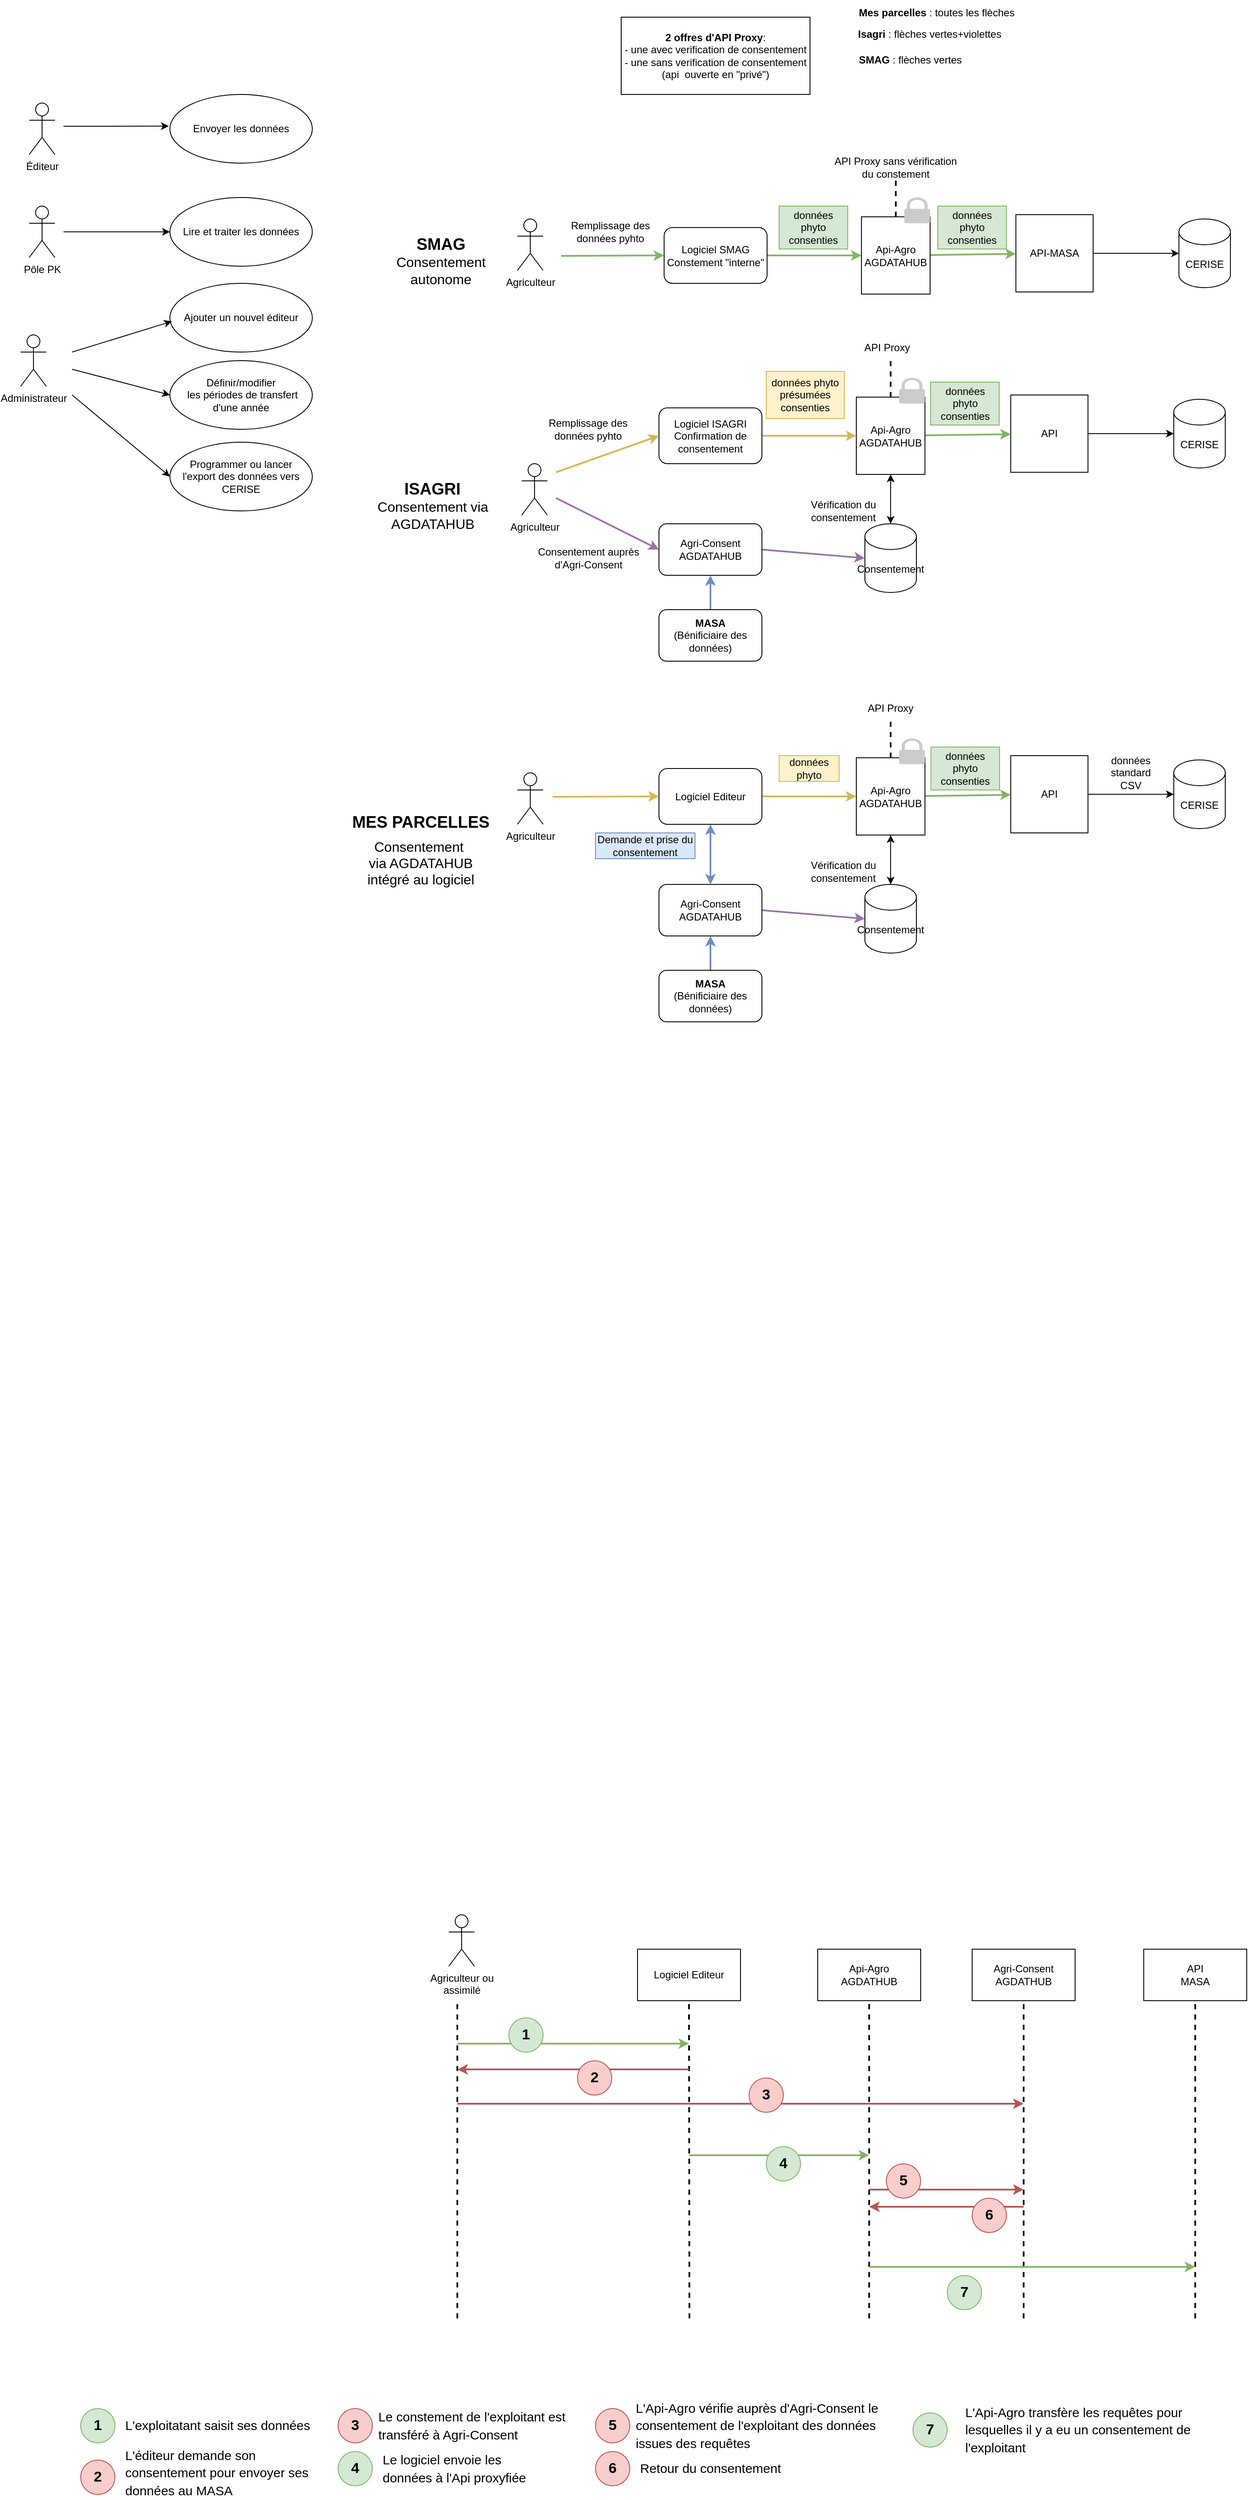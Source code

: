 <mxfile version="20.8.1" type="github">
  <diagram id="8AWTnWIUCFOzMyRznTNa" name="Page-1">
    <mxGraphModel dx="1434" dy="1965" grid="1" gridSize="10" guides="1" tooltips="1" connect="1" arrows="1" fold="1" page="1" pageScale="1" pageWidth="827" pageHeight="1169" math="0" shadow="0">
      <root>
        <mxCell id="0" />
        <mxCell id="1" parent="0" />
        <mxCell id="UT3ZYnlgsG7LeVWoG45i-1" value="Éditeur" style="shape=umlActor;verticalLabelPosition=bottom;verticalAlign=top;html=1;outlineConnect=0;" parent="1" vertex="1">
          <mxGeometry x="130" y="110" width="30" height="60" as="geometry" />
        </mxCell>
        <mxCell id="UT3ZYnlgsG7LeVWoG45i-6" value="Pôle PK" style="shape=umlActor;verticalLabelPosition=bottom;verticalAlign=top;html=1;outlineConnect=0;" parent="1" vertex="1">
          <mxGeometry x="130" y="230" width="30" height="60" as="geometry" />
        </mxCell>
        <mxCell id="UT3ZYnlgsG7LeVWoG45i-7" value="Administrateur" style="shape=umlActor;verticalLabelPosition=bottom;verticalAlign=top;html=1;outlineConnect=0;" parent="1" vertex="1">
          <mxGeometry x="120" y="380" width="30" height="60" as="geometry" />
        </mxCell>
        <mxCell id="UT3ZYnlgsG7LeVWoG45i-8" value="Envoyer les données" style="ellipse;whiteSpace=wrap;html=1;" parent="1" vertex="1">
          <mxGeometry x="294" y="100" width="166" height="80" as="geometry" />
        </mxCell>
        <mxCell id="UT3ZYnlgsG7LeVWoG45i-9" value="Lire et traiter les données" style="ellipse;whiteSpace=wrap;html=1;" parent="1" vertex="1">
          <mxGeometry x="294" y="220" width="166" height="80" as="geometry" />
        </mxCell>
        <mxCell id="UT3ZYnlgsG7LeVWoG45i-10" value="Ajouter un nouvel éditeur" style="ellipse;whiteSpace=wrap;html=1;" parent="1" vertex="1">
          <mxGeometry x="294" y="320" width="166" height="80" as="geometry" />
        </mxCell>
        <mxCell id="UT3ZYnlgsG7LeVWoG45i-11" value="Définir/modifier&lt;br&gt;&amp;nbsp;les périodes de transfert d&#39;une année" style="ellipse;whiteSpace=wrap;html=1;" parent="1" vertex="1">
          <mxGeometry x="294" y="410" width="166" height="80" as="geometry" />
        </mxCell>
        <mxCell id="UT3ZYnlgsG7LeVWoG45i-16" value="" style="endArrow=classic;html=1;rounded=0;entryX=-0.008;entryY=0.461;entryDx=0;entryDy=0;entryPerimeter=0;" parent="1" target="UT3ZYnlgsG7LeVWoG45i-8" edge="1">
          <mxGeometry width="50" height="50" relative="1" as="geometry">
            <mxPoint x="170" y="137" as="sourcePoint" />
            <mxPoint x="280" y="250" as="targetPoint" />
          </mxGeometry>
        </mxCell>
        <mxCell id="UT3ZYnlgsG7LeVWoG45i-17" value="" style="endArrow=classic;html=1;rounded=0;entryX=0;entryY=0.5;entryDx=0;entryDy=0;" parent="1" target="UT3ZYnlgsG7LeVWoG45i-9" edge="1">
          <mxGeometry width="50" height="50" relative="1" as="geometry">
            <mxPoint x="170" y="260" as="sourcePoint" />
            <mxPoint x="280" y="250" as="targetPoint" />
          </mxGeometry>
        </mxCell>
        <mxCell id="UT3ZYnlgsG7LeVWoG45i-18" value="" style="endArrow=classic;html=1;rounded=0;entryX=0.013;entryY=0.554;entryDx=0;entryDy=0;entryPerimeter=0;" parent="1" target="UT3ZYnlgsG7LeVWoG45i-10" edge="1">
          <mxGeometry width="50" height="50" relative="1" as="geometry">
            <mxPoint x="180" y="400" as="sourcePoint" />
            <mxPoint x="280" y="250" as="targetPoint" />
          </mxGeometry>
        </mxCell>
        <mxCell id="UT3ZYnlgsG7LeVWoG45i-19" value="" style="endArrow=classic;html=1;rounded=0;entryX=0;entryY=0.5;entryDx=0;entryDy=0;" parent="1" target="UT3ZYnlgsG7LeVWoG45i-11" edge="1">
          <mxGeometry width="50" height="50" relative="1" as="geometry">
            <mxPoint x="180" y="420" as="sourcePoint" />
            <mxPoint x="280" y="250" as="targetPoint" />
          </mxGeometry>
        </mxCell>
        <mxCell id="UT3ZYnlgsG7LeVWoG45i-23" value="Programmer ou lancer &lt;br&gt;l&#39;export des données vers CERISE" style="ellipse;whiteSpace=wrap;html=1;" parent="1" vertex="1">
          <mxGeometry x="294" y="505" width="166" height="80" as="geometry" />
        </mxCell>
        <mxCell id="UT3ZYnlgsG7LeVWoG45i-24" value="" style="endArrow=classic;html=1;rounded=0;entryX=0;entryY=0.5;entryDx=0;entryDy=0;" parent="1" target="UT3ZYnlgsG7LeVWoG45i-23" edge="1">
          <mxGeometry width="50" height="50" relative="1" as="geometry">
            <mxPoint x="180" y="450" as="sourcePoint" />
            <mxPoint x="470" y="390" as="targetPoint" />
          </mxGeometry>
        </mxCell>
        <mxCell id="UT3ZYnlgsG7LeVWoG45i-28" value="CERISE" style="shape=cylinder3;whiteSpace=wrap;html=1;boundedLbl=1;backgroundOutline=1;size=15;" parent="1" vertex="1">
          <mxGeometry x="1470" y="245" width="60" height="80" as="geometry" />
        </mxCell>
        <mxCell id="UT3ZYnlgsG7LeVWoG45i-29" value="API-MASA" style="rounded=0;whiteSpace=wrap;html=1;" parent="1" vertex="1">
          <mxGeometry x="1280" y="240" width="90" height="90" as="geometry" />
        </mxCell>
        <mxCell id="UT3ZYnlgsG7LeVWoG45i-30" value="" style="endArrow=classic;html=1;rounded=0;fillColor=#d5e8d4;strokeColor=#82b366;strokeWidth=2;" parent="1" source="fziT1A_no5ULl9o_RMi3-2" target="UT3ZYnlgsG7LeVWoG45i-29" edge="1">
          <mxGeometry width="50" height="50" relative="1" as="geometry">
            <mxPoint x="1190" y="285" as="sourcePoint" />
            <mxPoint x="1210" y="250" as="targetPoint" />
          </mxGeometry>
        </mxCell>
        <mxCell id="UT3ZYnlgsG7LeVWoG45i-31" value="données phyto consenties" style="text;html=1;strokeColor=#82b366;fillColor=#d5e8d4;align=center;verticalAlign=middle;whiteSpace=wrap;rounded=0;" parent="1" vertex="1">
          <mxGeometry x="1004" y="230" width="80" height="50" as="geometry" />
        </mxCell>
        <mxCell id="UT3ZYnlgsG7LeVWoG45i-34" value="" style="endArrow=classic;html=1;rounded=0;exitX=1;exitY=0.5;exitDx=0;exitDy=0;" parent="1" source="UT3ZYnlgsG7LeVWoG45i-29" target="UT3ZYnlgsG7LeVWoG45i-28" edge="1">
          <mxGeometry width="50" height="50" relative="1" as="geometry">
            <mxPoint x="960" y="370" as="sourcePoint" />
            <mxPoint x="1010" y="320" as="targetPoint" />
          </mxGeometry>
        </mxCell>
        <mxCell id="UT3ZYnlgsG7LeVWoG45i-42" value="" style="shape=image;html=1;verticalAlign=top;verticalLabelPosition=bottom;labelBackgroundColor=#ffffff;imageAspect=0;aspect=fixed;image=https://cdn4.iconfinder.com/data/icons/core-ui-outlined/32/outlined_settings-128.png" parent="1" vertex="1">
          <mxGeometry x="1340" y="300" width="30" height="30" as="geometry" />
        </mxCell>
        <mxCell id="02uK9gznkcmL4iNpRvFo-1" value="Agriculteur ou &lt;br&gt;assimilé" style="shape=umlActor;verticalLabelPosition=bottom;verticalAlign=top;html=1;outlineConnect=0;" parent="1" vertex="1">
          <mxGeometry x="619" y="2220" width="30" height="60" as="geometry" />
        </mxCell>
        <mxCell id="fziT1A_no5ULl9o_RMi3-7" style="edgeStyle=orthogonalEdgeStyle;rounded=0;orthogonalLoop=1;jettySize=auto;html=1;exitX=1;exitY=0.5;exitDx=0;exitDy=0;startArrow=none;startFill=0;fillColor=#d5e8d4;strokeColor=#82b366;strokeWidth=2;" parent="1" source="02uK9gznkcmL4iNpRvFo-12" target="fziT1A_no5ULl9o_RMi3-2" edge="1">
          <mxGeometry relative="1" as="geometry" />
        </mxCell>
        <mxCell id="02uK9gznkcmL4iNpRvFo-12" value="Logiciel SMAG&lt;br&gt;Constement &quot;interne&quot;" style="rounded=1;whiteSpace=wrap;html=1;" parent="1" vertex="1">
          <mxGeometry x="870" y="255" width="120" height="65" as="geometry" />
        </mxCell>
        <mxCell id="02uK9gznkcmL4iNpRvFo-14" value="" style="endArrow=classic;html=1;rounded=0;entryX=0;entryY=0.5;entryDx=0;entryDy=0;fillColor=#d5e8d4;strokeColor=#82b366;strokeWidth=2;" parent="1" target="02uK9gznkcmL4iNpRvFo-12" edge="1">
          <mxGeometry width="50" height="50" relative="1" as="geometry">
            <mxPoint x="750" y="288" as="sourcePoint" />
            <mxPoint x="790" y="260" as="targetPoint" />
          </mxGeometry>
        </mxCell>
        <mxCell id="fziT1A_no5ULl9o_RMi3-2" value="Api-Agro&lt;br&gt;AGDATAHUB" style="rounded=0;whiteSpace=wrap;html=1;" parent="1" vertex="1">
          <mxGeometry x="1100" y="242.5" width="80" height="90" as="geometry" />
        </mxCell>
        <mxCell id="fziT1A_no5ULl9o_RMi3-3" value="" style="sketch=0;pointerEvents=1;shadow=0;dashed=0;html=1;strokeColor=none;labelPosition=center;verticalLabelPosition=bottom;verticalAlign=top;outlineConnect=0;align=center;shape=mxgraph.office.security.lock_protected;fillColor=#CCCBCB;" parent="1" vertex="1">
          <mxGeometry x="1150" y="220" width="30" height="30" as="geometry" />
        </mxCell>
        <mxCell id="fziT1A_no5ULl9o_RMi3-9" value="API Proxy sans vérification du constement" style="text;html=1;strokeColor=none;fillColor=none;align=center;verticalAlign=middle;whiteSpace=wrap;rounded=0;" parent="1" vertex="1">
          <mxGeometry x="1065" y="170" width="150" height="30" as="geometry" />
        </mxCell>
        <mxCell id="fziT1A_no5ULl9o_RMi3-10" value="" style="endArrow=none;dashed=1;html=1;rounded=0;strokeWidth=2;entryX=0.5;entryY=1;entryDx=0;entryDy=0;exitX=0.5;exitY=0;exitDx=0;exitDy=0;" parent="1" source="fziT1A_no5ULl9o_RMi3-2" target="fziT1A_no5ULl9o_RMi3-9" edge="1">
          <mxGeometry width="50" height="50" relative="1" as="geometry">
            <mxPoint x="1000" y="310" as="sourcePoint" />
            <mxPoint x="1050" y="260" as="targetPoint" />
          </mxGeometry>
        </mxCell>
        <mxCell id="vLqkouYxA9hgfuU7-jr2-1" value="Logiciel Editeur" style="rounded=0;whiteSpace=wrap;html=1;" parent="1" vertex="1">
          <mxGeometry x="839" y="2260" width="120" height="60" as="geometry" />
        </mxCell>
        <mxCell id="vLqkouYxA9hgfuU7-jr2-2" value="Agriculteur" style="shape=umlActor;verticalLabelPosition=bottom;verticalAlign=top;html=1;outlineConnect=0;" parent="1" vertex="1">
          <mxGeometry x="699" y="245" width="30" height="60" as="geometry" />
        </mxCell>
        <mxCell id="vLqkouYxA9hgfuU7-jr2-4" value="Api-Agro&lt;br&gt;AGDATHUB" style="rounded=0;whiteSpace=wrap;html=1;" parent="1" vertex="1">
          <mxGeometry x="1049" y="2260" width="120" height="60" as="geometry" />
        </mxCell>
        <mxCell id="vLqkouYxA9hgfuU7-jr2-5" value="API&lt;br&gt;MASA" style="rounded=0;whiteSpace=wrap;html=1;" parent="1" vertex="1">
          <mxGeometry x="1429" y="2260" width="120" height="60" as="geometry" />
        </mxCell>
        <mxCell id="vLqkouYxA9hgfuU7-jr2-6" value="" style="endArrow=none;dashed=1;html=1;rounded=0;entryX=0.5;entryY=1;entryDx=0;entryDy=0;strokeWidth=2;" parent="1" target="vLqkouYxA9hgfuU7-jr2-1" edge="1">
          <mxGeometry width="50" height="50" relative="1" as="geometry">
            <mxPoint x="899.5" y="2690" as="sourcePoint" />
            <mxPoint x="1109.5" y="2480" as="targetPoint" />
          </mxGeometry>
        </mxCell>
        <mxCell id="vLqkouYxA9hgfuU7-jr2-7" value="" style="endArrow=none;dashed=1;html=1;rounded=0;entryX=0.5;entryY=1;entryDx=0;entryDy=0;strokeWidth=2;" parent="1" target="vLqkouYxA9hgfuU7-jr2-4" edge="1">
          <mxGeometry width="50" height="50" relative="1" as="geometry">
            <mxPoint x="1109" y="2690" as="sourcePoint" />
            <mxPoint x="1079" y="2480" as="targetPoint" />
          </mxGeometry>
        </mxCell>
        <mxCell id="vLqkouYxA9hgfuU7-jr2-8" value="" style="endArrow=none;dashed=1;html=1;rounded=0;entryX=0.5;entryY=1;entryDx=0;entryDy=0;strokeWidth=2;" parent="1" target="vLqkouYxA9hgfuU7-jr2-5" edge="1">
          <mxGeometry width="50" height="50" relative="1" as="geometry">
            <mxPoint x="1489" y="2690" as="sourcePoint" />
            <mxPoint x="1259" y="2330" as="targetPoint" />
          </mxGeometry>
        </mxCell>
        <mxCell id="vLqkouYxA9hgfuU7-jr2-10" value="" style="endArrow=classic;html=1;rounded=0;strokeWidth=2;fillColor=#d5e8d4;strokeColor=#82b366;" parent="1" edge="1">
          <mxGeometry width="50" height="50" relative="1" as="geometry">
            <mxPoint x="629" y="2370" as="sourcePoint" />
            <mxPoint x="899" y="2370" as="targetPoint" />
          </mxGeometry>
        </mxCell>
        <mxCell id="vLqkouYxA9hgfuU7-jr2-11" value="" style="endArrow=none;dashed=1;html=1;rounded=0;strokeWidth=2;" parent="1" edge="1">
          <mxGeometry width="50" height="50" relative="1" as="geometry">
            <mxPoint x="629" y="2690" as="sourcePoint" />
            <mxPoint x="629" y="2320" as="targetPoint" />
          </mxGeometry>
        </mxCell>
        <mxCell id="vLqkouYxA9hgfuU7-jr2-12" value="" style="endArrow=classic;html=1;rounded=0;strokeWidth=2;fillColor=#d5e8d4;strokeColor=#82b366;" parent="1" edge="1">
          <mxGeometry width="50" height="50" relative="1" as="geometry">
            <mxPoint x="899" y="2500" as="sourcePoint" />
            <mxPoint x="1109" y="2500" as="targetPoint" />
          </mxGeometry>
        </mxCell>
        <mxCell id="vLqkouYxA9hgfuU7-jr2-14" value="Agri-Consent&lt;br&gt;AGDATHUB" style="rounded=0;whiteSpace=wrap;html=1;" parent="1" vertex="1">
          <mxGeometry x="1229" y="2260" width="120" height="60" as="geometry" />
        </mxCell>
        <mxCell id="vLqkouYxA9hgfuU7-jr2-15" value="" style="endArrow=none;dashed=1;html=1;rounded=0;entryX=0.5;entryY=1;entryDx=0;entryDy=0;strokeWidth=2;" parent="1" target="vLqkouYxA9hgfuU7-jr2-14" edge="1">
          <mxGeometry width="50" height="50" relative="1" as="geometry">
            <mxPoint x="1289" y="2690" as="sourcePoint" />
            <mxPoint x="1259" y="2480" as="targetPoint" />
          </mxGeometry>
        </mxCell>
        <mxCell id="vLqkouYxA9hgfuU7-jr2-16" value="" style="endArrow=classic;html=1;rounded=0;strokeWidth=2;fillColor=#f8cecc;strokeColor=#b85450;" parent="1" edge="1">
          <mxGeometry width="50" height="50" relative="1" as="geometry">
            <mxPoint x="1109" y="2540" as="sourcePoint" />
            <mxPoint x="1289" y="2540" as="targetPoint" />
          </mxGeometry>
        </mxCell>
        <mxCell id="vLqkouYxA9hgfuU7-jr2-17" value="" style="endArrow=classic;html=1;rounded=0;strokeWidth=2;fillColor=#f8cecc;strokeColor=#b85450;" parent="1" edge="1">
          <mxGeometry width="50" height="50" relative="1" as="geometry">
            <mxPoint x="1289" y="2560" as="sourcePoint" />
            <mxPoint x="1109" y="2560" as="targetPoint" />
          </mxGeometry>
        </mxCell>
        <mxCell id="vLqkouYxA9hgfuU7-jr2-18" value="" style="endArrow=classic;html=1;rounded=0;strokeWidth=2;fillColor=#d5e8d4;strokeColor=#82b366;" parent="1" edge="1">
          <mxGeometry width="50" height="50" relative="1" as="geometry">
            <mxPoint x="1109" y="2630" as="sourcePoint" />
            <mxPoint x="1489" y="2630" as="targetPoint" />
          </mxGeometry>
        </mxCell>
        <mxCell id="vLqkouYxA9hgfuU7-jr2-19" value="" style="endArrow=classic;html=1;rounded=0;strokeWidth=2;fillColor=#f8cecc;strokeColor=#b85450;" parent="1" edge="1">
          <mxGeometry width="50" height="50" relative="1" as="geometry">
            <mxPoint x="629" y="2440" as="sourcePoint" />
            <mxPoint x="1289" y="2440" as="targetPoint" />
          </mxGeometry>
        </mxCell>
        <mxCell id="vLqkouYxA9hgfuU7-jr2-20" value="" style="endArrow=classic;html=1;rounded=0;strokeWidth=2;fillColor=#f8cecc;strokeColor=#b85450;" parent="1" edge="1">
          <mxGeometry width="50" height="50" relative="1" as="geometry">
            <mxPoint x="899" y="2400" as="sourcePoint" />
            <mxPoint x="629" y="2400" as="targetPoint" />
          </mxGeometry>
        </mxCell>
        <mxCell id="vLqkouYxA9hgfuU7-jr2-21" value="&lt;font style=&quot;font-size: 17px;&quot;&gt;&lt;b&gt;1&lt;/b&gt;&lt;/font&gt;" style="ellipse;whiteSpace=wrap;html=1;aspect=fixed;fillColor=#d5e8d4;strokeColor=#82b366;" parent="1" vertex="1">
          <mxGeometry x="689" y="2340" width="40" height="40" as="geometry" />
        </mxCell>
        <mxCell id="vLqkouYxA9hgfuU7-jr2-22" value="&lt;font style=&quot;font-size: 17px;&quot;&gt;&lt;b&gt;4&lt;/b&gt;&lt;/font&gt;" style="ellipse;whiteSpace=wrap;html=1;aspect=fixed;fillColor=#d5e8d4;strokeColor=#82b366;" parent="1" vertex="1">
          <mxGeometry x="989" y="2490" width="40" height="40" as="geometry" />
        </mxCell>
        <mxCell id="vLqkouYxA9hgfuU7-jr2-23" value="&lt;font style=&quot;font-size: 17px;&quot;&gt;&lt;b&gt;7&lt;/b&gt;&lt;/font&gt;" style="ellipse;whiteSpace=wrap;html=1;aspect=fixed;fillColor=#d5e8d4;strokeColor=#82b366;" parent="1" vertex="1">
          <mxGeometry x="1200" y="2640" width="40" height="40" as="geometry" />
        </mxCell>
        <mxCell id="vLqkouYxA9hgfuU7-jr2-24" value="&lt;font style=&quot;font-size: 17px;&quot;&gt;&lt;b&gt;2&lt;/b&gt;&lt;/font&gt;" style="ellipse;whiteSpace=wrap;html=1;aspect=fixed;fillColor=#f8cecc;strokeColor=#b85450;" parent="1" vertex="1">
          <mxGeometry x="769" y="2390" width="40" height="40" as="geometry" />
        </mxCell>
        <mxCell id="vLqkouYxA9hgfuU7-jr2-25" value="&lt;font style=&quot;font-size: 17px;&quot;&gt;&lt;b&gt;3&lt;/b&gt;&lt;/font&gt;" style="ellipse;whiteSpace=wrap;html=1;aspect=fixed;fillColor=#f8cecc;strokeColor=#b85450;" parent="1" vertex="1">
          <mxGeometry x="969" y="2410" width="40" height="40" as="geometry" />
        </mxCell>
        <mxCell id="vLqkouYxA9hgfuU7-jr2-26" value="&lt;font style=&quot;font-size: 17px;&quot;&gt;&lt;b&gt;5&lt;/b&gt;&lt;/font&gt;" style="ellipse;whiteSpace=wrap;html=1;aspect=fixed;fillColor=#f8cecc;strokeColor=#b85450;" parent="1" vertex="1">
          <mxGeometry x="1129" y="2510" width="40" height="40" as="geometry" />
        </mxCell>
        <mxCell id="vLqkouYxA9hgfuU7-jr2-27" value="&lt;font style=&quot;font-size: 17px;&quot;&gt;&lt;b&gt;6&lt;/b&gt;&lt;/font&gt;" style="ellipse;whiteSpace=wrap;html=1;aspect=fixed;fillColor=#f8cecc;strokeColor=#b85450;" parent="1" vertex="1">
          <mxGeometry x="1229" y="2550" width="40" height="40" as="geometry" />
        </mxCell>
        <mxCell id="vLqkouYxA9hgfuU7-jr2-28" value="&lt;font style=&quot;font-size: 17px;&quot;&gt;&lt;b&gt;1&lt;/b&gt;&lt;/font&gt;" style="ellipse;whiteSpace=wrap;html=1;aspect=fixed;fillColor=#d5e8d4;strokeColor=#82b366;" parent="1" vertex="1">
          <mxGeometry x="190" y="2795" width="40" height="40" as="geometry" />
        </mxCell>
        <mxCell id="vLqkouYxA9hgfuU7-jr2-29" value="&lt;font style=&quot;font-size: 17px;&quot;&gt;&lt;b&gt;2&lt;/b&gt;&lt;/font&gt;" style="ellipse;whiteSpace=wrap;html=1;aspect=fixed;fillColor=#f8cecc;strokeColor=#b85450;" parent="1" vertex="1">
          <mxGeometry x="190" y="2855" width="40" height="40" as="geometry" />
        </mxCell>
        <mxCell id="vLqkouYxA9hgfuU7-jr2-30" value="&lt;font style=&quot;font-size: 17px;&quot;&gt;&lt;b&gt;3&lt;/b&gt;&lt;/font&gt;" style="ellipse;whiteSpace=wrap;html=1;aspect=fixed;fillColor=#f8cecc;strokeColor=#b85450;" parent="1" vertex="1">
          <mxGeometry x="490" y="2795" width="40" height="40" as="geometry" />
        </mxCell>
        <mxCell id="vLqkouYxA9hgfuU7-jr2-31" value="&lt;font style=&quot;font-size: 17px;&quot;&gt;&lt;b&gt;4&lt;/b&gt;&lt;/font&gt;" style="ellipse;whiteSpace=wrap;html=1;aspect=fixed;fillColor=#d5e8d4;strokeColor=#82b366;" parent="1" vertex="1">
          <mxGeometry x="490" y="2845" width="40" height="40" as="geometry" />
        </mxCell>
        <mxCell id="vLqkouYxA9hgfuU7-jr2-32" value="&lt;font style=&quot;font-size: 17px;&quot;&gt;&lt;b&gt;5&lt;/b&gt;&lt;/font&gt;" style="ellipse;whiteSpace=wrap;html=1;aspect=fixed;fillColor=#f8cecc;strokeColor=#b85450;" parent="1" vertex="1">
          <mxGeometry x="790" y="2795" width="40" height="40" as="geometry" />
        </mxCell>
        <mxCell id="vLqkouYxA9hgfuU7-jr2-33" value="&lt;font style=&quot;font-size: 17px;&quot;&gt;&lt;b&gt;6&lt;/b&gt;&lt;/font&gt;" style="ellipse;whiteSpace=wrap;html=1;aspect=fixed;fillColor=#f8cecc;strokeColor=#b85450;" parent="1" vertex="1">
          <mxGeometry x="790" y="2845" width="40" height="40" as="geometry" />
        </mxCell>
        <mxCell id="vLqkouYxA9hgfuU7-jr2-34" value="&lt;font style=&quot;font-size: 17px;&quot;&gt;&lt;b&gt;7&lt;/b&gt;&lt;/font&gt;" style="ellipse;whiteSpace=wrap;html=1;aspect=fixed;fillColor=#d5e8d4;strokeColor=#82b366;" parent="1" vertex="1">
          <mxGeometry x="1160" y="2800" width="40" height="40" as="geometry" />
        </mxCell>
        <mxCell id="vLqkouYxA9hgfuU7-jr2-35" value="&lt;font style=&quot;font-size: 15px;&quot;&gt;L&#39;exploitatant saisit ses données&lt;/font&gt;" style="text;html=1;strokeColor=none;fillColor=none;align=left;verticalAlign=middle;whiteSpace=wrap;rounded=0;fontSize=17;" parent="1" vertex="1">
          <mxGeometry x="240" y="2800" width="250" height="30" as="geometry" />
        </mxCell>
        <mxCell id="vLqkouYxA9hgfuU7-jr2-36" value="&lt;font style=&quot;font-size: 15px;&quot;&gt;L&#39;éditeur demande son consentement pour envoyer ses données au MASA&lt;/font&gt;" style="text;html=1;strokeColor=none;fillColor=none;align=left;verticalAlign=middle;whiteSpace=wrap;rounded=0;fontSize=17;" parent="1" vertex="1">
          <mxGeometry x="240" y="2855" width="250" height="30" as="geometry" />
        </mxCell>
        <mxCell id="vLqkouYxA9hgfuU7-jr2-38" value="&lt;font style=&quot;font-size: 15px;&quot;&gt;Le constement de l&#39;exploitant est transféré à Agri-Consent&lt;/font&gt;" style="text;html=1;strokeColor=none;fillColor=none;align=left;verticalAlign=middle;whiteSpace=wrap;rounded=0;fontSize=17;" parent="1" vertex="1">
          <mxGeometry x="535" y="2800" width="225" height="30" as="geometry" />
        </mxCell>
        <mxCell id="vLqkouYxA9hgfuU7-jr2-39" value="&lt;span style=&quot;font-size: 15px;&quot;&gt;Le logiciel envoie les données à l&#39;Api proxyfiée&lt;/span&gt;" style="text;html=1;strokeColor=none;fillColor=none;align=left;verticalAlign=middle;whiteSpace=wrap;rounded=0;fontSize=17;" parent="1" vertex="1">
          <mxGeometry x="540" y="2850" width="185" height="30" as="geometry" />
        </mxCell>
        <mxCell id="vLqkouYxA9hgfuU7-jr2-40" value="&lt;span style=&quot;font-size: 15px;&quot;&gt;L&#39;Api-Agro vérifie auprès d&#39;Agri-Consent le consentement de l&#39;exploitant des données issues des requêtes&lt;/span&gt;" style="text;html=1;strokeColor=none;fillColor=none;align=left;verticalAlign=middle;whiteSpace=wrap;rounded=0;fontSize=17;" parent="1" vertex="1">
          <mxGeometry x="835" y="2800" width="304" height="30" as="geometry" />
        </mxCell>
        <mxCell id="vLqkouYxA9hgfuU7-jr2-41" value="&lt;span style=&quot;font-size: 15px;&quot;&gt;Retour du consentement&lt;/span&gt;" style="text;html=1;strokeColor=none;fillColor=none;align=left;verticalAlign=middle;whiteSpace=wrap;rounded=0;fontSize=17;" parent="1" vertex="1">
          <mxGeometry x="840" y="2850" width="265" height="30" as="geometry" />
        </mxCell>
        <mxCell id="vLqkouYxA9hgfuU7-jr2-42" value="&lt;span style=&quot;font-size: 15px;&quot;&gt;L&#39;Api-Agro transfère les requêtes pour lesquelles il y a eu un consentement de l&#39;exploitant&lt;/span&gt;" style="text;html=1;strokeColor=none;fillColor=none;align=left;verticalAlign=middle;whiteSpace=wrap;rounded=0;fontSize=17;" parent="1" vertex="1">
          <mxGeometry x="1219" y="2805" width="265" height="30" as="geometry" />
        </mxCell>
        <mxCell id="aeYtuNE8nnBWFGJ9Q0Ma-4" value="&lt;b&gt;Mes parcelles&lt;/b&gt; : toutes les flèches" style="text;html=1;strokeColor=none;fillColor=none;align=left;verticalAlign=middle;whiteSpace=wrap;rounded=0;" parent="1" vertex="1">
          <mxGeometry x="1095" y="-10" width="189" height="30" as="geometry" />
        </mxCell>
        <mxCell id="aeYtuNE8nnBWFGJ9Q0Ma-5" value="&lt;b&gt;Isagri&lt;/b&gt; : flèches vertes+violettes&amp;nbsp;" style="text;html=1;strokeColor=none;fillColor=none;align=left;verticalAlign=middle;whiteSpace=wrap;rounded=0;" parent="1" vertex="1">
          <mxGeometry x="1094" y="15" width="189" height="30" as="geometry" />
        </mxCell>
        <mxCell id="aeYtuNE8nnBWFGJ9Q0Ma-6" value="&lt;b&gt;SMAG&lt;/b&gt; : flèches vertes&amp;nbsp;" style="text;html=1;strokeColor=none;fillColor=none;align=left;verticalAlign=middle;whiteSpace=wrap;rounded=0;" parent="1" vertex="1">
          <mxGeometry x="1095" y="45" width="200" height="30" as="geometry" />
        </mxCell>
        <mxCell id="aeYtuNE8nnBWFGJ9Q0Ma-8" value="&lt;b&gt;2 offres d&#39;API Proxy&lt;/b&gt;:&lt;br&gt;&lt;div style=&quot;&quot;&gt;&lt;span style=&quot;background-color: initial;&quot;&gt;- une avec verification de consentement&lt;/span&gt;&lt;/div&gt;&lt;div style=&quot;&quot;&gt;&lt;span style=&quot;background-color: initial;&quot;&gt;- une sans verification de consentement (api&amp;nbsp; ouverte en &quot;privé&quot;)&lt;/span&gt;&lt;/div&gt;" style="rounded=0;whiteSpace=wrap;html=1;align=center;" parent="1" vertex="1">
          <mxGeometry x="820" y="10" width="220" height="90" as="geometry" />
        </mxCell>
        <mxCell id="ccre-ZRpdGcNiAsm3sCi-35" value="CERISE" style="shape=cylinder3;whiteSpace=wrap;html=1;boundedLbl=1;backgroundOutline=1;size=15;" vertex="1" parent="1">
          <mxGeometry x="1464" y="455" width="60" height="80" as="geometry" />
        </mxCell>
        <mxCell id="ccre-ZRpdGcNiAsm3sCi-36" value="API" style="rounded=0;whiteSpace=wrap;html=1;" vertex="1" parent="1">
          <mxGeometry x="1274" y="450" width="90" height="90" as="geometry" />
        </mxCell>
        <mxCell id="ccre-ZRpdGcNiAsm3sCi-37" value="" style="endArrow=classic;html=1;rounded=0;fillColor=#d5e8d4;strokeColor=#82b366;strokeWidth=2;" edge="1" parent="1" source="ccre-ZRpdGcNiAsm3sCi-57" target="ccre-ZRpdGcNiAsm3sCi-36">
          <mxGeometry width="50" height="50" relative="1" as="geometry">
            <mxPoint x="1184" y="495" as="sourcePoint" />
            <mxPoint x="1204" y="460" as="targetPoint" />
          </mxGeometry>
        </mxCell>
        <mxCell id="ccre-ZRpdGcNiAsm3sCi-38" value="données phyto présumées consenties" style="text;html=1;strokeColor=#d6b656;fillColor=#fff2cc;align=center;verticalAlign=middle;whiteSpace=wrap;rounded=0;" vertex="1" parent="1">
          <mxGeometry x="989" y="422.5" width="91" height="55" as="geometry" />
        </mxCell>
        <mxCell id="ccre-ZRpdGcNiAsm3sCi-39" value="" style="endArrow=classic;html=1;rounded=0;exitX=1;exitY=0.5;exitDx=0;exitDy=0;" edge="1" parent="1" source="ccre-ZRpdGcNiAsm3sCi-36" target="ccre-ZRpdGcNiAsm3sCi-35">
          <mxGeometry width="50" height="50" relative="1" as="geometry">
            <mxPoint x="954" y="580" as="sourcePoint" />
            <mxPoint x="1004" y="530" as="targetPoint" />
          </mxGeometry>
        </mxCell>
        <mxCell id="ccre-ZRpdGcNiAsm3sCi-42" value="" style="shape=image;html=1;verticalAlign=top;verticalLabelPosition=bottom;labelBackgroundColor=#ffffff;imageAspect=0;aspect=fixed;image=https://cdn4.iconfinder.com/data/icons/core-ui-outlined/32/outlined_settings-128.png" vertex="1" parent="1">
          <mxGeometry x="1334" y="510" width="30" height="30" as="geometry" />
        </mxCell>
        <mxCell id="ccre-ZRpdGcNiAsm3sCi-45" style="rounded=0;orthogonalLoop=1;jettySize=auto;html=1;exitX=1;exitY=0.5;exitDx=0;exitDy=0;entryX=0;entryY=0.5;entryDx=0;entryDy=0;entryPerimeter=0;startArrow=none;startFill=0;fillColor=#e1d5e7;strokeColor=#9673a6;strokeWidth=2;" edge="1" parent="1" source="ccre-ZRpdGcNiAsm3sCi-47" target="ccre-ZRpdGcNiAsm3sCi-59">
          <mxGeometry relative="1" as="geometry" />
        </mxCell>
        <mxCell id="ccre-ZRpdGcNiAsm3sCi-46" value="" style="edgeStyle=orthogonalEdgeStyle;rounded=0;orthogonalLoop=1;jettySize=auto;html=1;fillColor=#dae8fc;strokeColor=#6c8ebf;startArrow=classic;startFill=1;endArrow=none;endFill=0;strokeWidth=2;" edge="1" parent="1" source="ccre-ZRpdGcNiAsm3sCi-47" target="ccre-ZRpdGcNiAsm3sCi-64">
          <mxGeometry relative="1" as="geometry" />
        </mxCell>
        <mxCell id="ccre-ZRpdGcNiAsm3sCi-47" value="Agri-Consent&lt;br&gt;AGDATAHUB" style="rounded=1;whiteSpace=wrap;html=1;" vertex="1" parent="1">
          <mxGeometry x="864" y="600" width="120" height="60" as="geometry" />
        </mxCell>
        <mxCell id="ccre-ZRpdGcNiAsm3sCi-50" style="edgeStyle=orthogonalEdgeStyle;rounded=0;orthogonalLoop=1;jettySize=auto;html=1;exitX=1;exitY=0.5;exitDx=0;exitDy=0;startArrow=none;startFill=0;fillColor=#fff2cc;strokeColor=#d6b656;strokeWidth=2;" edge="1" parent="1" source="ccre-ZRpdGcNiAsm3sCi-51" target="ccre-ZRpdGcNiAsm3sCi-57">
          <mxGeometry relative="1" as="geometry" />
        </mxCell>
        <mxCell id="ccre-ZRpdGcNiAsm3sCi-51" value="Logiciel ISAGRI&lt;br&gt;Confirmation de consentement" style="rounded=1;whiteSpace=wrap;html=1;" vertex="1" parent="1">
          <mxGeometry x="864" y="465" width="120" height="65" as="geometry" />
        </mxCell>
        <mxCell id="ccre-ZRpdGcNiAsm3sCi-52" value="" style="endArrow=classic;html=1;rounded=0;entryX=0;entryY=0.5;entryDx=0;entryDy=0;fillColor=#fff2cc;strokeColor=#d6b656;strokeWidth=2;" edge="1" parent="1" target="ccre-ZRpdGcNiAsm3sCi-51">
          <mxGeometry width="50" height="50" relative="1" as="geometry">
            <mxPoint x="744" y="540" as="sourcePoint" />
            <mxPoint x="784" y="470" as="targetPoint" />
          </mxGeometry>
        </mxCell>
        <mxCell id="ccre-ZRpdGcNiAsm3sCi-53" value="" style="endArrow=classic;html=1;rounded=0;entryX=0;entryY=0.5;entryDx=0;entryDy=0;fillColor=#e1d5e7;strokeColor=#9673a6;strokeWidth=2;" edge="1" parent="1" target="ccre-ZRpdGcNiAsm3sCi-47">
          <mxGeometry width="50" height="50" relative="1" as="geometry">
            <mxPoint x="744" y="570" as="sourcePoint" />
            <mxPoint x="784" y="470" as="targetPoint" />
          </mxGeometry>
        </mxCell>
        <mxCell id="ccre-ZRpdGcNiAsm3sCi-56" style="edgeStyle=orthogonalEdgeStyle;rounded=0;orthogonalLoop=1;jettySize=auto;html=1;exitX=0.5;exitY=1;exitDx=0;exitDy=0;entryX=0.5;entryY=0;entryDx=0;entryDy=0;entryPerimeter=0;startArrow=classic;startFill=1;" edge="1" parent="1" source="ccre-ZRpdGcNiAsm3sCi-57" target="ccre-ZRpdGcNiAsm3sCi-59">
          <mxGeometry relative="1" as="geometry" />
        </mxCell>
        <mxCell id="ccre-ZRpdGcNiAsm3sCi-57" value="Api-Agro&lt;br&gt;AGDATAHUB" style="rounded=0;whiteSpace=wrap;html=1;" vertex="1" parent="1">
          <mxGeometry x="1094" y="452.5" width="80" height="90" as="geometry" />
        </mxCell>
        <mxCell id="ccre-ZRpdGcNiAsm3sCi-58" value="" style="sketch=0;pointerEvents=1;shadow=0;dashed=0;html=1;strokeColor=none;labelPosition=center;verticalLabelPosition=bottom;verticalAlign=top;outlineConnect=0;align=center;shape=mxgraph.office.security.lock_protected;fillColor=#CCCBCB;" vertex="1" parent="1">
          <mxGeometry x="1144" y="430" width="30" height="30" as="geometry" />
        </mxCell>
        <mxCell id="ccre-ZRpdGcNiAsm3sCi-59" value="Consentement" style="shape=cylinder3;whiteSpace=wrap;html=1;boundedLbl=1;backgroundOutline=1;size=15;" vertex="1" parent="1">
          <mxGeometry x="1104" y="600" width="60" height="80" as="geometry" />
        </mxCell>
        <mxCell id="ccre-ZRpdGcNiAsm3sCi-60" value="Vérification du consentement" style="text;html=1;strokeColor=none;fillColor=none;align=center;verticalAlign=middle;whiteSpace=wrap;rounded=0;" vertex="1" parent="1">
          <mxGeometry x="1034" y="570" width="90" height="30" as="geometry" />
        </mxCell>
        <mxCell id="ccre-ZRpdGcNiAsm3sCi-61" value="API Proxy" style="text;html=1;strokeColor=none;fillColor=none;align=center;verticalAlign=middle;whiteSpace=wrap;rounded=0;" vertex="1" parent="1">
          <mxGeometry x="1100" y="380" width="60" height="30" as="geometry" />
        </mxCell>
        <mxCell id="ccre-ZRpdGcNiAsm3sCi-62" value="" style="endArrow=none;dashed=1;html=1;rounded=0;strokeWidth=2;entryX=0.5;entryY=1;entryDx=0;entryDy=0;exitX=0.5;exitY=0;exitDx=0;exitDy=0;" edge="1" parent="1" source="ccre-ZRpdGcNiAsm3sCi-57">
          <mxGeometry width="50" height="50" relative="1" as="geometry">
            <mxPoint x="994" y="520" as="sourcePoint" />
            <mxPoint x="1134" y="410" as="targetPoint" />
          </mxGeometry>
        </mxCell>
        <mxCell id="ccre-ZRpdGcNiAsm3sCi-63" value="Agriculteur" style="shape=umlActor;verticalLabelPosition=bottom;verticalAlign=top;html=1;outlineConnect=0;" vertex="1" parent="1">
          <mxGeometry x="704" y="530" width="30" height="60" as="geometry" />
        </mxCell>
        <mxCell id="ccre-ZRpdGcNiAsm3sCi-64" value="&lt;b&gt;MASA&lt;/b&gt;&lt;br&gt;(Bénificiaire des données)" style="rounded=1;whiteSpace=wrap;html=1;" vertex="1" parent="1">
          <mxGeometry x="864" y="700" width="120" height="60" as="geometry" />
        </mxCell>
        <mxCell id="ccre-ZRpdGcNiAsm3sCi-67" value="CERISE" style="shape=cylinder3;whiteSpace=wrap;html=1;boundedLbl=1;backgroundOutline=1;size=15;" vertex="1" parent="1">
          <mxGeometry x="1464" y="875" width="60" height="80" as="geometry" />
        </mxCell>
        <mxCell id="ccre-ZRpdGcNiAsm3sCi-68" value="API" style="rounded=0;whiteSpace=wrap;html=1;" vertex="1" parent="1">
          <mxGeometry x="1274" y="870" width="90" height="90" as="geometry" />
        </mxCell>
        <mxCell id="ccre-ZRpdGcNiAsm3sCi-69" value="" style="endArrow=classic;html=1;rounded=0;fillColor=#d5e8d4;strokeColor=#82b366;strokeWidth=2;" edge="1" parent="1" source="ccre-ZRpdGcNiAsm3sCi-89" target="ccre-ZRpdGcNiAsm3sCi-68">
          <mxGeometry width="50" height="50" relative="1" as="geometry">
            <mxPoint x="1184" y="915" as="sourcePoint" />
            <mxPoint x="1204" y="880" as="targetPoint" />
          </mxGeometry>
        </mxCell>
        <mxCell id="ccre-ZRpdGcNiAsm3sCi-70" value="données phyto consenties" style="text;html=1;strokeColor=#82b366;fillColor=#d5e8d4;align=center;verticalAlign=middle;whiteSpace=wrap;rounded=0;" vertex="1" parent="1">
          <mxGeometry x="1181" y="860" width="80" height="50" as="geometry" />
        </mxCell>
        <mxCell id="ccre-ZRpdGcNiAsm3sCi-71" value="" style="endArrow=classic;html=1;rounded=0;exitX=1;exitY=0.5;exitDx=0;exitDy=0;" edge="1" parent="1" source="ccre-ZRpdGcNiAsm3sCi-68" target="ccre-ZRpdGcNiAsm3sCi-67">
          <mxGeometry width="50" height="50" relative="1" as="geometry">
            <mxPoint x="954" y="1000" as="sourcePoint" />
            <mxPoint x="1004" y="950" as="targetPoint" />
          </mxGeometry>
        </mxCell>
        <mxCell id="ccre-ZRpdGcNiAsm3sCi-72" value="données standard CSV" style="text;html=1;strokeColor=none;fillColor=none;align=center;verticalAlign=middle;whiteSpace=wrap;rounded=0;" vertex="1" parent="1">
          <mxGeometry x="1384" y="875" width="60" height="30" as="geometry" />
        </mxCell>
        <mxCell id="ccre-ZRpdGcNiAsm3sCi-74" value="" style="shape=image;html=1;verticalAlign=top;verticalLabelPosition=bottom;labelBackgroundColor=#ffffff;imageAspect=0;aspect=fixed;image=https://cdn4.iconfinder.com/data/icons/core-ui-outlined/32/outlined_settings-128.png" vertex="1" parent="1">
          <mxGeometry x="1334" y="930" width="30" height="30" as="geometry" />
        </mxCell>
        <mxCell id="ccre-ZRpdGcNiAsm3sCi-77" style="rounded=0;orthogonalLoop=1;jettySize=auto;html=1;exitX=1;exitY=0.5;exitDx=0;exitDy=0;entryX=0;entryY=0.5;entryDx=0;entryDy=0;entryPerimeter=0;startArrow=none;startFill=0;fillColor=#e1d5e7;strokeColor=#9673a6;strokeWidth=2;" edge="1" parent="1" source="ccre-ZRpdGcNiAsm3sCi-79" target="ccre-ZRpdGcNiAsm3sCi-91">
          <mxGeometry relative="1" as="geometry" />
        </mxCell>
        <mxCell id="ccre-ZRpdGcNiAsm3sCi-78" value="" style="edgeStyle=orthogonalEdgeStyle;rounded=0;orthogonalLoop=1;jettySize=auto;html=1;fillColor=#dae8fc;strokeColor=#6c8ebf;startArrow=classic;startFill=1;endArrow=none;endFill=0;strokeWidth=2;" edge="1" parent="1" source="ccre-ZRpdGcNiAsm3sCi-79" target="ccre-ZRpdGcNiAsm3sCi-96">
          <mxGeometry relative="1" as="geometry" />
        </mxCell>
        <mxCell id="ccre-ZRpdGcNiAsm3sCi-79" value="Agri-Consent&lt;br&gt;AGDATAHUB" style="rounded=1;whiteSpace=wrap;html=1;" vertex="1" parent="1">
          <mxGeometry x="864" y="1020" width="120" height="60" as="geometry" />
        </mxCell>
        <mxCell id="ccre-ZRpdGcNiAsm3sCi-80" value="" style="endArrow=classic;startArrow=classic;html=1;rounded=0;exitX=0.5;exitY=0;exitDx=0;exitDy=0;entryX=0.5;entryY=1;entryDx=0;entryDy=0;fillColor=#dae8fc;strokeColor=#6c8ebf;strokeWidth=2;" edge="1" parent="1" source="ccre-ZRpdGcNiAsm3sCi-79" target="ccre-ZRpdGcNiAsm3sCi-83">
          <mxGeometry width="50" height="50" relative="1" as="geometry">
            <mxPoint x="924" y="960" as="sourcePoint" />
            <mxPoint x="824" y="840" as="targetPoint" />
          </mxGeometry>
        </mxCell>
        <mxCell id="ccre-ZRpdGcNiAsm3sCi-81" value="Demande et prise du consentement" style="text;html=1;strokeColor=#6c8ebf;fillColor=#dae8fc;align=center;verticalAlign=middle;whiteSpace=wrap;rounded=0;" vertex="1" parent="1">
          <mxGeometry x="790" y="960" width="116" height="30" as="geometry" />
        </mxCell>
        <mxCell id="ccre-ZRpdGcNiAsm3sCi-82" style="edgeStyle=orthogonalEdgeStyle;rounded=0;orthogonalLoop=1;jettySize=auto;html=1;exitX=1;exitY=0.5;exitDx=0;exitDy=0;startArrow=none;startFill=0;fillColor=#fff2cc;strokeColor=#d6b656;strokeWidth=2;" edge="1" parent="1" source="ccre-ZRpdGcNiAsm3sCi-83" target="ccre-ZRpdGcNiAsm3sCi-89">
          <mxGeometry relative="1" as="geometry" />
        </mxCell>
        <mxCell id="ccre-ZRpdGcNiAsm3sCi-83" value="Logiciel Editeur" style="rounded=1;whiteSpace=wrap;html=1;" vertex="1" parent="1">
          <mxGeometry x="864" y="885" width="120" height="65" as="geometry" />
        </mxCell>
        <mxCell id="ccre-ZRpdGcNiAsm3sCi-84" value="" style="endArrow=classic;html=1;rounded=0;entryX=0;entryY=0.5;entryDx=0;entryDy=0;fillColor=#fff2cc;strokeColor=#d6b656;strokeWidth=2;" edge="1" parent="1" target="ccre-ZRpdGcNiAsm3sCi-83">
          <mxGeometry width="50" height="50" relative="1" as="geometry">
            <mxPoint x="740" y="918" as="sourcePoint" />
            <mxPoint x="784" y="890" as="targetPoint" />
          </mxGeometry>
        </mxCell>
        <mxCell id="ccre-ZRpdGcNiAsm3sCi-86" value="données phyto" style="text;html=1;strokeColor=#d6b656;fillColor=#fff2cc;align=center;verticalAlign=middle;whiteSpace=wrap;rounded=0;" vertex="1" parent="1">
          <mxGeometry x="1004" y="870" width="70" height="30" as="geometry" />
        </mxCell>
        <mxCell id="ccre-ZRpdGcNiAsm3sCi-88" style="edgeStyle=orthogonalEdgeStyle;rounded=0;orthogonalLoop=1;jettySize=auto;html=1;exitX=0.5;exitY=1;exitDx=0;exitDy=0;entryX=0.5;entryY=0;entryDx=0;entryDy=0;entryPerimeter=0;startArrow=classic;startFill=1;" edge="1" parent="1" source="ccre-ZRpdGcNiAsm3sCi-89" target="ccre-ZRpdGcNiAsm3sCi-91">
          <mxGeometry relative="1" as="geometry" />
        </mxCell>
        <mxCell id="ccre-ZRpdGcNiAsm3sCi-89" value="Api-Agro&lt;br&gt;AGDATAHUB" style="rounded=0;whiteSpace=wrap;html=1;" vertex="1" parent="1">
          <mxGeometry x="1094" y="872.5" width="80" height="90" as="geometry" />
        </mxCell>
        <mxCell id="ccre-ZRpdGcNiAsm3sCi-90" value="" style="sketch=0;pointerEvents=1;shadow=0;dashed=0;html=1;strokeColor=none;labelPosition=center;verticalLabelPosition=bottom;verticalAlign=top;outlineConnect=0;align=center;shape=mxgraph.office.security.lock_protected;fillColor=#CCCBCB;" vertex="1" parent="1">
          <mxGeometry x="1144" y="850" width="30" height="30" as="geometry" />
        </mxCell>
        <mxCell id="ccre-ZRpdGcNiAsm3sCi-91" value="Consentement" style="shape=cylinder3;whiteSpace=wrap;html=1;boundedLbl=1;backgroundOutline=1;size=15;" vertex="1" parent="1">
          <mxGeometry x="1104" y="1020" width="60" height="80" as="geometry" />
        </mxCell>
        <mxCell id="ccre-ZRpdGcNiAsm3sCi-92" value="Vérification du consentement" style="text;html=1;strokeColor=none;fillColor=none;align=center;verticalAlign=middle;whiteSpace=wrap;rounded=0;" vertex="1" parent="1">
          <mxGeometry x="1034" y="990" width="90" height="30" as="geometry" />
        </mxCell>
        <mxCell id="ccre-ZRpdGcNiAsm3sCi-93" value="API Proxy" style="text;html=1;strokeColor=none;fillColor=none;align=center;verticalAlign=middle;whiteSpace=wrap;rounded=0;" vertex="1" parent="1">
          <mxGeometry x="1104" y="800" width="60" height="30" as="geometry" />
        </mxCell>
        <mxCell id="ccre-ZRpdGcNiAsm3sCi-94" value="" style="endArrow=none;dashed=1;html=1;rounded=0;strokeWidth=2;entryX=0.5;entryY=1;entryDx=0;entryDy=0;exitX=0.5;exitY=0;exitDx=0;exitDy=0;" edge="1" parent="1" source="ccre-ZRpdGcNiAsm3sCi-89" target="ccre-ZRpdGcNiAsm3sCi-93">
          <mxGeometry width="50" height="50" relative="1" as="geometry">
            <mxPoint x="994" y="940" as="sourcePoint" />
            <mxPoint x="1044" y="890" as="targetPoint" />
          </mxGeometry>
        </mxCell>
        <mxCell id="ccre-ZRpdGcNiAsm3sCi-95" value="Agriculteur" style="shape=umlActor;verticalLabelPosition=bottom;verticalAlign=top;html=1;outlineConnect=0;" vertex="1" parent="1">
          <mxGeometry x="699" y="890" width="30" height="60" as="geometry" />
        </mxCell>
        <mxCell id="ccre-ZRpdGcNiAsm3sCi-96" value="&lt;b&gt;MASA&lt;/b&gt;&lt;br&gt;(Bénificiaire des données)" style="rounded=1;whiteSpace=wrap;html=1;" vertex="1" parent="1">
          <mxGeometry x="864" y="1120" width="120" height="60" as="geometry" />
        </mxCell>
        <mxCell id="ccre-ZRpdGcNiAsm3sCi-97" value="données phyto consenties" style="text;html=1;strokeColor=#82b366;fillColor=#d5e8d4;align=center;verticalAlign=middle;whiteSpace=wrap;rounded=0;" vertex="1" parent="1">
          <mxGeometry x="1189" y="230" width="80" height="50" as="geometry" />
        </mxCell>
        <mxCell id="ccre-ZRpdGcNiAsm3sCi-98" value="données phyto consenties" style="text;html=1;strokeColor=#82b366;fillColor=#d5e8d4;align=center;verticalAlign=middle;whiteSpace=wrap;rounded=0;" vertex="1" parent="1">
          <mxGeometry x="1180.5" y="435" width="80" height="50" as="geometry" />
        </mxCell>
        <mxCell id="ccre-ZRpdGcNiAsm3sCi-99" value="Remplissage des données pyhto" style="text;html=1;strokeColor=none;fillColor=none;align=center;verticalAlign=middle;whiteSpace=wrap;rounded=0;" vertex="1" parent="1">
          <mxGeometry x="760" y="245" width="95" height="30" as="geometry" />
        </mxCell>
        <mxCell id="ccre-ZRpdGcNiAsm3sCi-100" value="Remplissage des données pyhto" style="text;html=1;strokeColor=none;fillColor=none;align=center;verticalAlign=middle;whiteSpace=wrap;rounded=0;" vertex="1" parent="1">
          <mxGeometry x="734" y="475" width="95" height="30" as="geometry" />
        </mxCell>
        <mxCell id="ccre-ZRpdGcNiAsm3sCi-101" value="Consentement auprès d&#39;Agri-Consent" style="text;html=1;strokeColor=none;fillColor=none;align=center;verticalAlign=middle;whiteSpace=wrap;rounded=0;" vertex="1" parent="1">
          <mxGeometry x="718.5" y="625" width="126" height="30" as="geometry" />
        </mxCell>
        <mxCell id="ccre-ZRpdGcNiAsm3sCi-103" value="&lt;font style=&quot;font-size: 19px;&quot;&gt;&lt;b&gt;SMAG&lt;/b&gt;&lt;/font&gt;" style="text;html=1;strokeColor=none;fillColor=none;align=center;verticalAlign=middle;whiteSpace=wrap;rounded=0;" vertex="1" parent="1">
          <mxGeometry x="580" y="260" width="60" height="30" as="geometry" />
        </mxCell>
        <mxCell id="ccre-ZRpdGcNiAsm3sCi-104" value="&lt;font style=&quot;font-size: 19px;&quot;&gt;&lt;b&gt;ISAGRI&lt;/b&gt;&lt;/font&gt;" style="text;html=1;strokeColor=none;fillColor=none;align=center;verticalAlign=middle;whiteSpace=wrap;rounded=0;" vertex="1" parent="1">
          <mxGeometry x="570" y="545" width="60" height="30" as="geometry" />
        </mxCell>
        <mxCell id="ccre-ZRpdGcNiAsm3sCi-105" value="Consentement autonome" style="text;html=1;strokeColor=none;fillColor=none;align=center;verticalAlign=middle;whiteSpace=wrap;rounded=0;fontSize=16;" vertex="1" parent="1">
          <mxGeometry x="555" y="290" width="110" height="30" as="geometry" />
        </mxCell>
        <mxCell id="ccre-ZRpdGcNiAsm3sCi-106" value="Consentement via AGDATAHUB" style="text;html=1;strokeColor=none;fillColor=none;align=center;verticalAlign=middle;whiteSpace=wrap;rounded=0;fontSize=16;" vertex="1" parent="1">
          <mxGeometry x="532.5" y="575" width="135" height="30" as="geometry" />
        </mxCell>
        <mxCell id="ccre-ZRpdGcNiAsm3sCi-107" value="Consentement&amp;nbsp; via AGDATAHUB intégré au logiciel" style="text;html=1;strokeColor=none;fillColor=none;align=center;verticalAlign=middle;whiteSpace=wrap;rounded=0;fontSize=16;" vertex="1" parent="1">
          <mxGeometry x="519" y="980" width="135" height="30" as="geometry" />
        </mxCell>
        <mxCell id="ccre-ZRpdGcNiAsm3sCi-108" value="&lt;font style=&quot;font-size: 19px;&quot;&gt;&lt;b&gt;MES PARCELLES&lt;/b&gt;&lt;/font&gt;" style="text;html=1;strokeColor=none;fillColor=none;align=center;verticalAlign=middle;whiteSpace=wrap;rounded=0;" vertex="1" parent="1">
          <mxGeometry x="492.25" y="932.5" width="188.5" height="30" as="geometry" />
        </mxCell>
      </root>
    </mxGraphModel>
  </diagram>
</mxfile>
